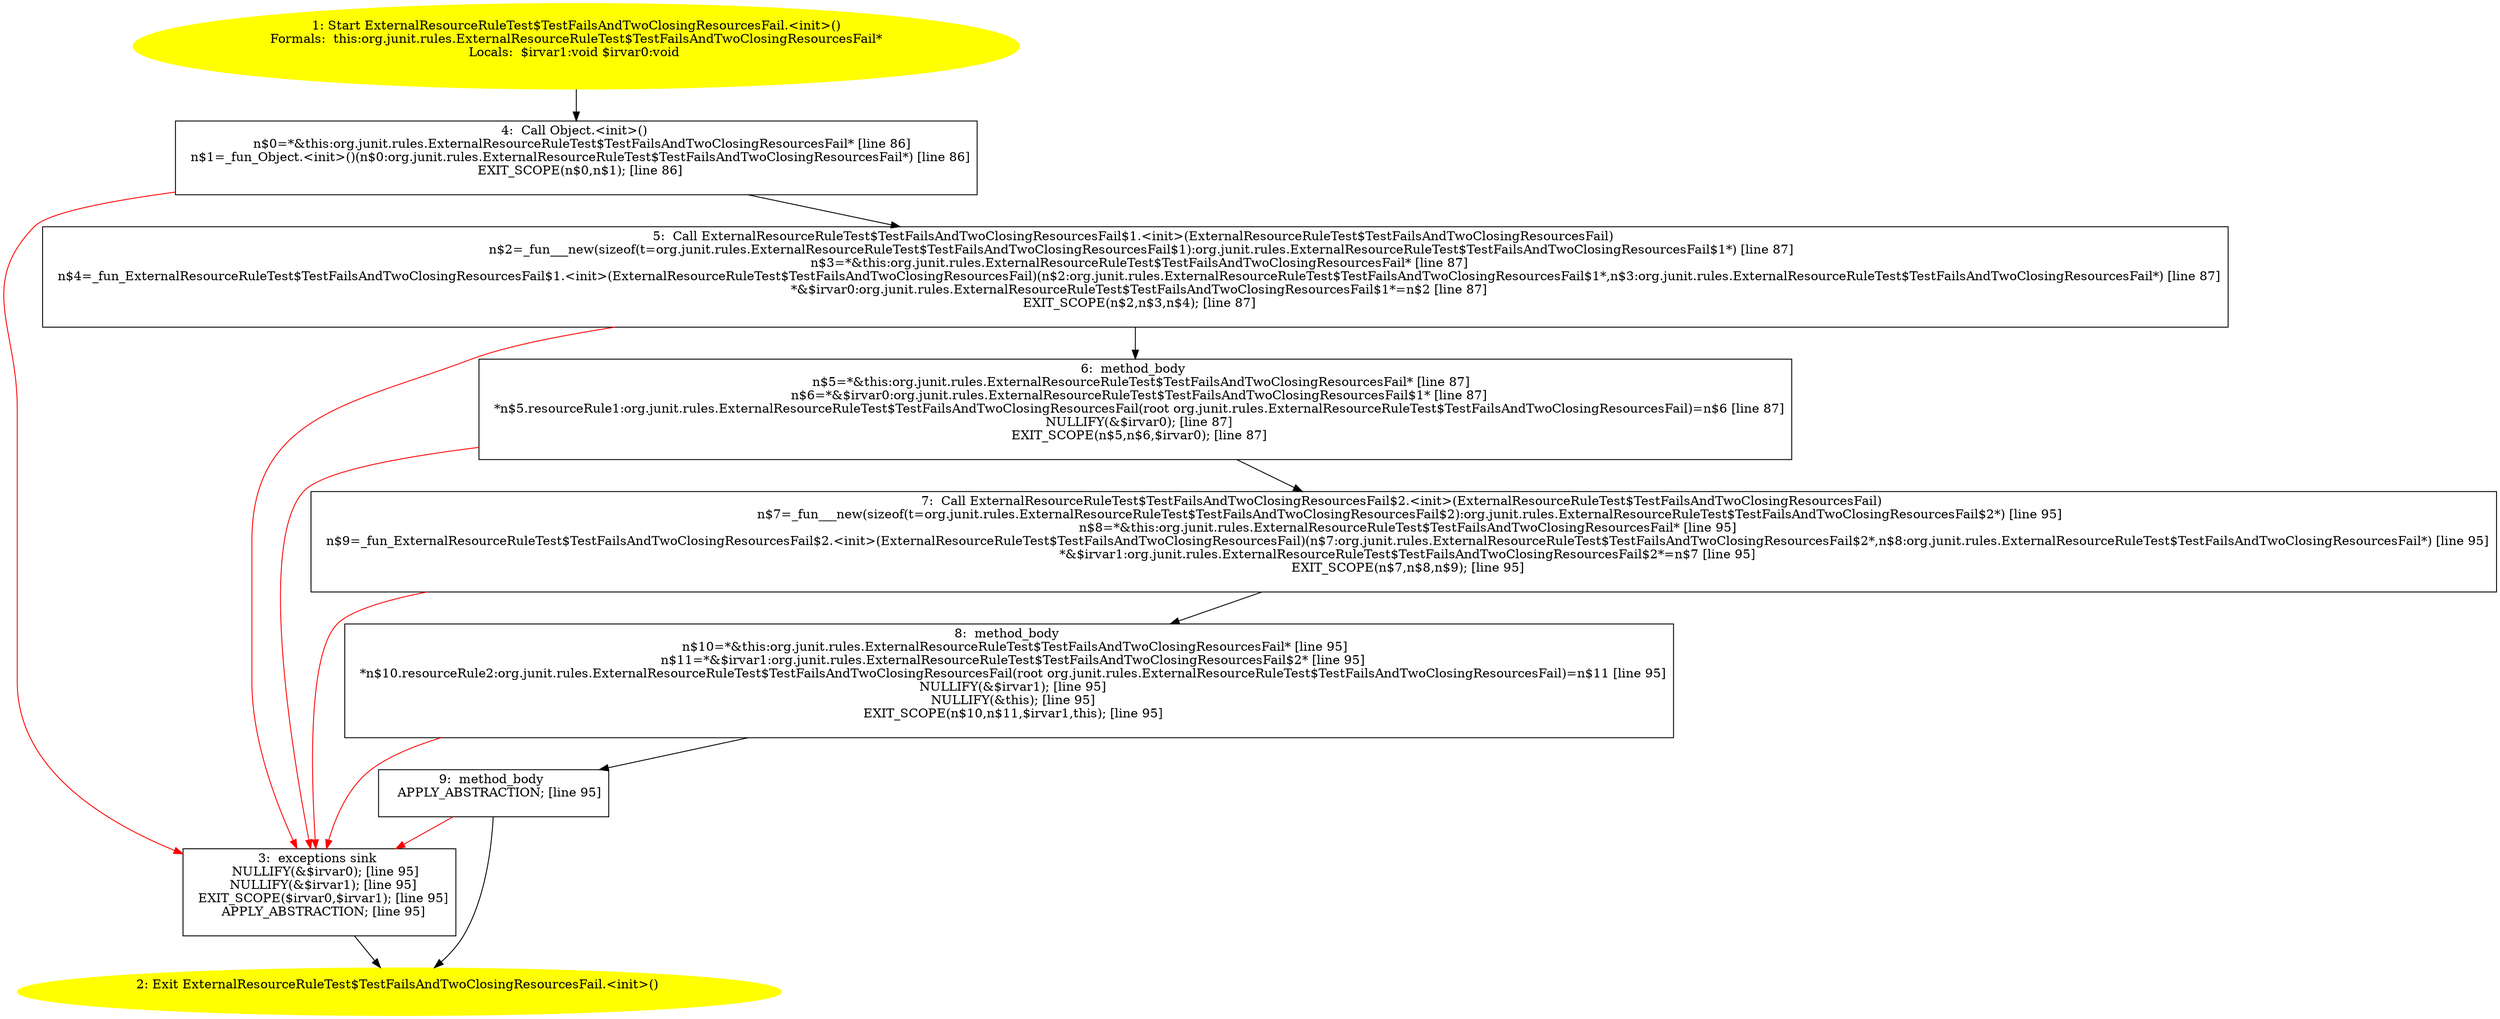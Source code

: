 /* @generated */
digraph cfg {
"org.junit.rules.ExternalResourceRuleTest$TestFailsAndTwoClosingResourcesFail.<init>().30c2a2627f4e90b5a1bbfc3bb2fdf19a_1" [label="1: Start ExternalResourceRuleTest$TestFailsAndTwoClosingResourcesFail.<init>()\nFormals:  this:org.junit.rules.ExternalResourceRuleTest$TestFailsAndTwoClosingResourcesFail*\nLocals:  $irvar1:void $irvar0:void \n  " color=yellow style=filled]
	

	 "org.junit.rules.ExternalResourceRuleTest$TestFailsAndTwoClosingResourcesFail.<init>().30c2a2627f4e90b5a1bbfc3bb2fdf19a_1" -> "org.junit.rules.ExternalResourceRuleTest$TestFailsAndTwoClosingResourcesFail.<init>().30c2a2627f4e90b5a1bbfc3bb2fdf19a_4" ;
"org.junit.rules.ExternalResourceRuleTest$TestFailsAndTwoClosingResourcesFail.<init>().30c2a2627f4e90b5a1bbfc3bb2fdf19a_2" [label="2: Exit ExternalResourceRuleTest$TestFailsAndTwoClosingResourcesFail.<init>() \n  " color=yellow style=filled]
	

"org.junit.rules.ExternalResourceRuleTest$TestFailsAndTwoClosingResourcesFail.<init>().30c2a2627f4e90b5a1bbfc3bb2fdf19a_3" [label="3:  exceptions sink \n   NULLIFY(&$irvar0); [line 95]\n  NULLIFY(&$irvar1); [line 95]\n  EXIT_SCOPE($irvar0,$irvar1); [line 95]\n  APPLY_ABSTRACTION; [line 95]\n " shape="box"]
	

	 "org.junit.rules.ExternalResourceRuleTest$TestFailsAndTwoClosingResourcesFail.<init>().30c2a2627f4e90b5a1bbfc3bb2fdf19a_3" -> "org.junit.rules.ExternalResourceRuleTest$TestFailsAndTwoClosingResourcesFail.<init>().30c2a2627f4e90b5a1bbfc3bb2fdf19a_2" ;
"org.junit.rules.ExternalResourceRuleTest$TestFailsAndTwoClosingResourcesFail.<init>().30c2a2627f4e90b5a1bbfc3bb2fdf19a_4" [label="4:  Call Object.<init>() \n   n$0=*&this:org.junit.rules.ExternalResourceRuleTest$TestFailsAndTwoClosingResourcesFail* [line 86]\n  n$1=_fun_Object.<init>()(n$0:org.junit.rules.ExternalResourceRuleTest$TestFailsAndTwoClosingResourcesFail*) [line 86]\n  EXIT_SCOPE(n$0,n$1); [line 86]\n " shape="box"]
	

	 "org.junit.rules.ExternalResourceRuleTest$TestFailsAndTwoClosingResourcesFail.<init>().30c2a2627f4e90b5a1bbfc3bb2fdf19a_4" -> "org.junit.rules.ExternalResourceRuleTest$TestFailsAndTwoClosingResourcesFail.<init>().30c2a2627f4e90b5a1bbfc3bb2fdf19a_5" ;
	 "org.junit.rules.ExternalResourceRuleTest$TestFailsAndTwoClosingResourcesFail.<init>().30c2a2627f4e90b5a1bbfc3bb2fdf19a_4" -> "org.junit.rules.ExternalResourceRuleTest$TestFailsAndTwoClosingResourcesFail.<init>().30c2a2627f4e90b5a1bbfc3bb2fdf19a_3" [color="red" ];
"org.junit.rules.ExternalResourceRuleTest$TestFailsAndTwoClosingResourcesFail.<init>().30c2a2627f4e90b5a1bbfc3bb2fdf19a_5" [label="5:  Call ExternalResourceRuleTest$TestFailsAndTwoClosingResourcesFail$1.<init>(ExternalResourceRuleTest$TestFailsAndTwoClosingResourcesFail) \n   n$2=_fun___new(sizeof(t=org.junit.rules.ExternalResourceRuleTest$TestFailsAndTwoClosingResourcesFail$1):org.junit.rules.ExternalResourceRuleTest$TestFailsAndTwoClosingResourcesFail$1*) [line 87]\n  n$3=*&this:org.junit.rules.ExternalResourceRuleTest$TestFailsAndTwoClosingResourcesFail* [line 87]\n  n$4=_fun_ExternalResourceRuleTest$TestFailsAndTwoClosingResourcesFail$1.<init>(ExternalResourceRuleTest$TestFailsAndTwoClosingResourcesFail)(n$2:org.junit.rules.ExternalResourceRuleTest$TestFailsAndTwoClosingResourcesFail$1*,n$3:org.junit.rules.ExternalResourceRuleTest$TestFailsAndTwoClosingResourcesFail*) [line 87]\n  *&$irvar0:org.junit.rules.ExternalResourceRuleTest$TestFailsAndTwoClosingResourcesFail$1*=n$2 [line 87]\n  EXIT_SCOPE(n$2,n$3,n$4); [line 87]\n " shape="box"]
	

	 "org.junit.rules.ExternalResourceRuleTest$TestFailsAndTwoClosingResourcesFail.<init>().30c2a2627f4e90b5a1bbfc3bb2fdf19a_5" -> "org.junit.rules.ExternalResourceRuleTest$TestFailsAndTwoClosingResourcesFail.<init>().30c2a2627f4e90b5a1bbfc3bb2fdf19a_6" ;
	 "org.junit.rules.ExternalResourceRuleTest$TestFailsAndTwoClosingResourcesFail.<init>().30c2a2627f4e90b5a1bbfc3bb2fdf19a_5" -> "org.junit.rules.ExternalResourceRuleTest$TestFailsAndTwoClosingResourcesFail.<init>().30c2a2627f4e90b5a1bbfc3bb2fdf19a_3" [color="red" ];
"org.junit.rules.ExternalResourceRuleTest$TestFailsAndTwoClosingResourcesFail.<init>().30c2a2627f4e90b5a1bbfc3bb2fdf19a_6" [label="6:  method_body \n   n$5=*&this:org.junit.rules.ExternalResourceRuleTest$TestFailsAndTwoClosingResourcesFail* [line 87]\n  n$6=*&$irvar0:org.junit.rules.ExternalResourceRuleTest$TestFailsAndTwoClosingResourcesFail$1* [line 87]\n  *n$5.resourceRule1:org.junit.rules.ExternalResourceRuleTest$TestFailsAndTwoClosingResourcesFail(root org.junit.rules.ExternalResourceRuleTest$TestFailsAndTwoClosingResourcesFail)=n$6 [line 87]\n  NULLIFY(&$irvar0); [line 87]\n  EXIT_SCOPE(n$5,n$6,$irvar0); [line 87]\n " shape="box"]
	

	 "org.junit.rules.ExternalResourceRuleTest$TestFailsAndTwoClosingResourcesFail.<init>().30c2a2627f4e90b5a1bbfc3bb2fdf19a_6" -> "org.junit.rules.ExternalResourceRuleTest$TestFailsAndTwoClosingResourcesFail.<init>().30c2a2627f4e90b5a1bbfc3bb2fdf19a_7" ;
	 "org.junit.rules.ExternalResourceRuleTest$TestFailsAndTwoClosingResourcesFail.<init>().30c2a2627f4e90b5a1bbfc3bb2fdf19a_6" -> "org.junit.rules.ExternalResourceRuleTest$TestFailsAndTwoClosingResourcesFail.<init>().30c2a2627f4e90b5a1bbfc3bb2fdf19a_3" [color="red" ];
"org.junit.rules.ExternalResourceRuleTest$TestFailsAndTwoClosingResourcesFail.<init>().30c2a2627f4e90b5a1bbfc3bb2fdf19a_7" [label="7:  Call ExternalResourceRuleTest$TestFailsAndTwoClosingResourcesFail$2.<init>(ExternalResourceRuleTest$TestFailsAndTwoClosingResourcesFail) \n   n$7=_fun___new(sizeof(t=org.junit.rules.ExternalResourceRuleTest$TestFailsAndTwoClosingResourcesFail$2):org.junit.rules.ExternalResourceRuleTest$TestFailsAndTwoClosingResourcesFail$2*) [line 95]\n  n$8=*&this:org.junit.rules.ExternalResourceRuleTest$TestFailsAndTwoClosingResourcesFail* [line 95]\n  n$9=_fun_ExternalResourceRuleTest$TestFailsAndTwoClosingResourcesFail$2.<init>(ExternalResourceRuleTest$TestFailsAndTwoClosingResourcesFail)(n$7:org.junit.rules.ExternalResourceRuleTest$TestFailsAndTwoClosingResourcesFail$2*,n$8:org.junit.rules.ExternalResourceRuleTest$TestFailsAndTwoClosingResourcesFail*) [line 95]\n  *&$irvar1:org.junit.rules.ExternalResourceRuleTest$TestFailsAndTwoClosingResourcesFail$2*=n$7 [line 95]\n  EXIT_SCOPE(n$7,n$8,n$9); [line 95]\n " shape="box"]
	

	 "org.junit.rules.ExternalResourceRuleTest$TestFailsAndTwoClosingResourcesFail.<init>().30c2a2627f4e90b5a1bbfc3bb2fdf19a_7" -> "org.junit.rules.ExternalResourceRuleTest$TestFailsAndTwoClosingResourcesFail.<init>().30c2a2627f4e90b5a1bbfc3bb2fdf19a_8" ;
	 "org.junit.rules.ExternalResourceRuleTest$TestFailsAndTwoClosingResourcesFail.<init>().30c2a2627f4e90b5a1bbfc3bb2fdf19a_7" -> "org.junit.rules.ExternalResourceRuleTest$TestFailsAndTwoClosingResourcesFail.<init>().30c2a2627f4e90b5a1bbfc3bb2fdf19a_3" [color="red" ];
"org.junit.rules.ExternalResourceRuleTest$TestFailsAndTwoClosingResourcesFail.<init>().30c2a2627f4e90b5a1bbfc3bb2fdf19a_8" [label="8:  method_body \n   n$10=*&this:org.junit.rules.ExternalResourceRuleTest$TestFailsAndTwoClosingResourcesFail* [line 95]\n  n$11=*&$irvar1:org.junit.rules.ExternalResourceRuleTest$TestFailsAndTwoClosingResourcesFail$2* [line 95]\n  *n$10.resourceRule2:org.junit.rules.ExternalResourceRuleTest$TestFailsAndTwoClosingResourcesFail(root org.junit.rules.ExternalResourceRuleTest$TestFailsAndTwoClosingResourcesFail)=n$11 [line 95]\n  NULLIFY(&$irvar1); [line 95]\n  NULLIFY(&this); [line 95]\n  EXIT_SCOPE(n$10,n$11,$irvar1,this); [line 95]\n " shape="box"]
	

	 "org.junit.rules.ExternalResourceRuleTest$TestFailsAndTwoClosingResourcesFail.<init>().30c2a2627f4e90b5a1bbfc3bb2fdf19a_8" -> "org.junit.rules.ExternalResourceRuleTest$TestFailsAndTwoClosingResourcesFail.<init>().30c2a2627f4e90b5a1bbfc3bb2fdf19a_9" ;
	 "org.junit.rules.ExternalResourceRuleTest$TestFailsAndTwoClosingResourcesFail.<init>().30c2a2627f4e90b5a1bbfc3bb2fdf19a_8" -> "org.junit.rules.ExternalResourceRuleTest$TestFailsAndTwoClosingResourcesFail.<init>().30c2a2627f4e90b5a1bbfc3bb2fdf19a_3" [color="red" ];
"org.junit.rules.ExternalResourceRuleTest$TestFailsAndTwoClosingResourcesFail.<init>().30c2a2627f4e90b5a1bbfc3bb2fdf19a_9" [label="9:  method_body \n   APPLY_ABSTRACTION; [line 95]\n " shape="box"]
	

	 "org.junit.rules.ExternalResourceRuleTest$TestFailsAndTwoClosingResourcesFail.<init>().30c2a2627f4e90b5a1bbfc3bb2fdf19a_9" -> "org.junit.rules.ExternalResourceRuleTest$TestFailsAndTwoClosingResourcesFail.<init>().30c2a2627f4e90b5a1bbfc3bb2fdf19a_2" ;
	 "org.junit.rules.ExternalResourceRuleTest$TestFailsAndTwoClosingResourcesFail.<init>().30c2a2627f4e90b5a1bbfc3bb2fdf19a_9" -> "org.junit.rules.ExternalResourceRuleTest$TestFailsAndTwoClosingResourcesFail.<init>().30c2a2627f4e90b5a1bbfc3bb2fdf19a_3" [color="red" ];
}
